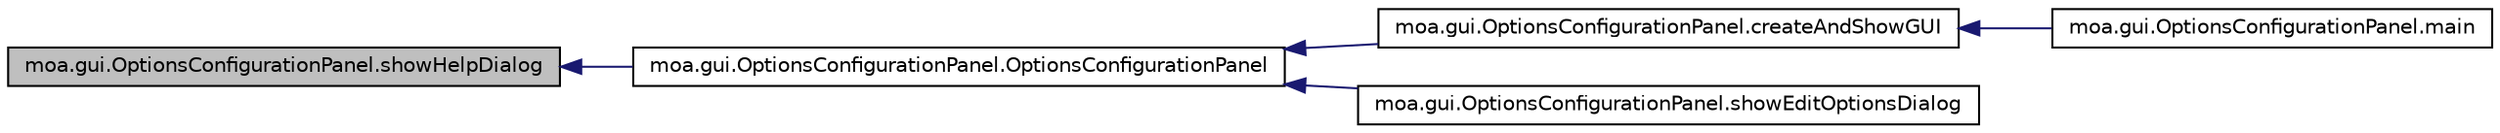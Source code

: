 digraph G
{
  edge [fontname="Helvetica",fontsize="10",labelfontname="Helvetica",labelfontsize="10"];
  node [fontname="Helvetica",fontsize="10",shape=record];
  rankdir=LR;
  Node1 [label="moa.gui.OptionsConfigurationPanel.showHelpDialog",height=0.2,width=0.4,color="black", fillcolor="grey75", style="filled" fontcolor="black"];
  Node1 -> Node2 [dir=back,color="midnightblue",fontsize="10",style="solid",fontname="Helvetica"];
  Node2 [label="moa.gui.OptionsConfigurationPanel.OptionsConfigurationPanel",height=0.2,width=0.4,color="black", fillcolor="white", style="filled",URL="$classmoa_1_1gui_1_1OptionsConfigurationPanel.html#aaa4825510bd12e743976268ef6f06696"];
  Node2 -> Node3 [dir=back,color="midnightblue",fontsize="10",style="solid",fontname="Helvetica"];
  Node3 [label="moa.gui.OptionsConfigurationPanel.createAndShowGUI",height=0.2,width=0.4,color="black", fillcolor="white", style="filled",URL="$classmoa_1_1gui_1_1OptionsConfigurationPanel.html#a5346418cf1760b51c0d9ac52855a066e"];
  Node3 -> Node4 [dir=back,color="midnightblue",fontsize="10",style="solid",fontname="Helvetica"];
  Node4 [label="moa.gui.OptionsConfigurationPanel.main",height=0.2,width=0.4,color="black", fillcolor="white", style="filled",URL="$classmoa_1_1gui_1_1OptionsConfigurationPanel.html#a2e55145c4712670bd2b16e7ad738a8fd"];
  Node2 -> Node5 [dir=back,color="midnightblue",fontsize="10",style="solid",fontname="Helvetica"];
  Node5 [label="moa.gui.OptionsConfigurationPanel.showEditOptionsDialog",height=0.2,width=0.4,color="black", fillcolor="white", style="filled",URL="$classmoa_1_1gui_1_1OptionsConfigurationPanel.html#ac7af29e30d5035ba8754cda4f8c21e97"];
}
